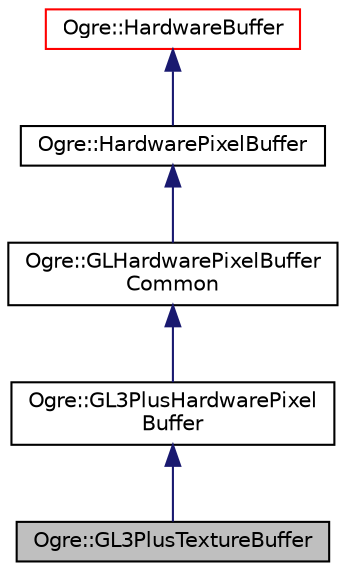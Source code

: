digraph "Ogre::GL3PlusTextureBuffer"
{
  bgcolor="transparent";
  edge [fontname="Helvetica",fontsize="10",labelfontname="Helvetica",labelfontsize="10"];
  node [fontname="Helvetica",fontsize="10",shape=record];
  Node0 [label="Ogre::GL3PlusTextureBuffer",height=0.2,width=0.4,color="black", fillcolor="grey75", style="filled", fontcolor="black"];
  Node1 -> Node0 [dir="back",color="midnightblue",fontsize="10",style="solid",fontname="Helvetica"];
  Node1 [label="Ogre::GL3PlusHardwarePixel\lBuffer",height=0.2,width=0.4,color="black",URL="$class_ogre_1_1_g_l3_plus_hardware_pixel_buffer.html"];
  Node2 -> Node1 [dir="back",color="midnightblue",fontsize="10",style="solid",fontname="Helvetica"];
  Node2 [label="Ogre::GLHardwarePixelBuffer\lCommon",height=0.2,width=0.4,color="black",URL="$class_ogre_1_1_g_l_hardware_pixel_buffer_common.html"];
  Node3 -> Node2 [dir="back",color="midnightblue",fontsize="10",style="solid",fontname="Helvetica"];
  Node3 [label="Ogre::HardwarePixelBuffer",height=0.2,width=0.4,color="black",URL="$class_ogre_1_1_hardware_pixel_buffer.html",tooltip="Specialisation of HardwareBuffer for a pixel buffer. "];
  Node4 -> Node3 [dir="back",color="midnightblue",fontsize="10",style="solid",fontname="Helvetica"];
  Node4 [label="Ogre::HardwareBuffer",height=0.2,width=0.4,color="red",URL="$class_ogre_1_1_hardware_buffer.html",tooltip="Abstract class defining common features of hardware buffers. "];
}
